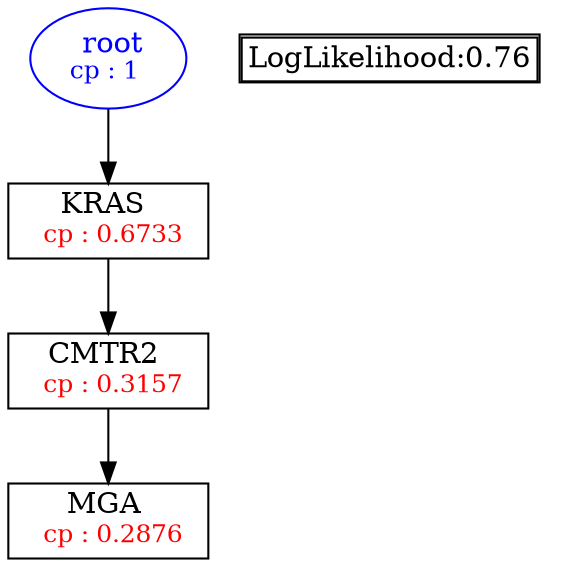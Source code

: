 digraph tree {
    "root" [label=<<font color='Blue'> root</font><br/><font color='Blue' POINT-SIZE='12'>cp : 1 </font>>, shape=oval, color=Blue];
    "S3" [label =<KRAS <br/> <font color='Red' POINT-SIZE='12'> cp : 0.6733 </font>>, shape=box];
    "S1" [label =<CMTR2 <br/> <font color='Red' POINT-SIZE='12'> cp : 0.3157 </font>>, shape=box];
    "S2" [label =<MGA <br/> <font color='Red' POINT-SIZE='12'> cp : 0.2876 </font>>, shape=box];
    "root" -> "S3";
    "S3" -> "S1";
    "S1" -> "S2";

    node[shape=plaintext]
    fontsize="10"
    struct1 [label=
    <<TABLE BORDER="1" CELLBORDER="1" CELLSPACING="0" >
    <TR><TD ALIGN="LEFT">LogLikelihood:0.76</TD></TR>
    </TABLE>>];

}
